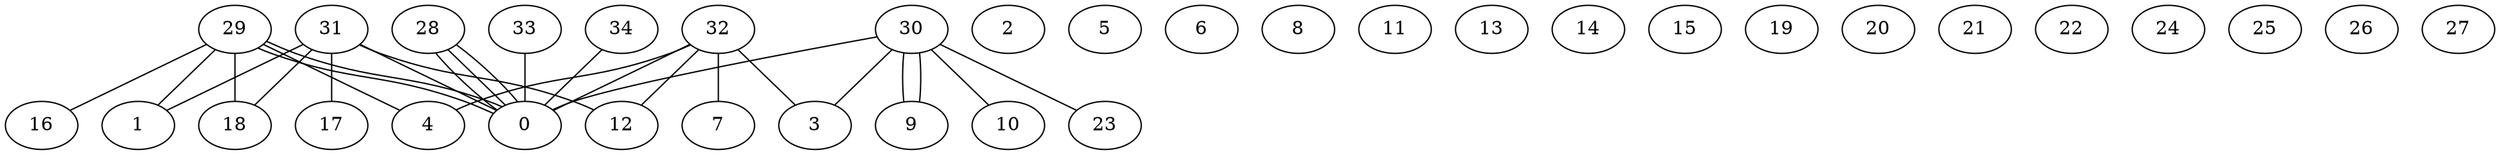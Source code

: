 graph G {
0;
1;
2;
3;
4;
5;
6;
7;
8;
9;
10;
11;
12;
13;
14;
15;
16;
17;
18;
19;
20;
21;
22;
23;
24;
25;
26;
27;
28;
29;
30;
31;
32;
33;
34;
34--0 ;
33--0 ;
32--12 ;
32--3 ;
32--7 ;
32--4 ;
32--0 ;
31--17 ;
31--12 ;
31--1 ;
31--18 ;
31--0 ;
30--9 ;
30--3 ;
30--0 ;
30--23 ;
30--9 ;
30--10 ;
29--18 ;
29--4 ;
29--0 ;
29--16 ;
29--1 ;
29--0 ;
28--0 ;
28--0 ;
28--0 ;
}

